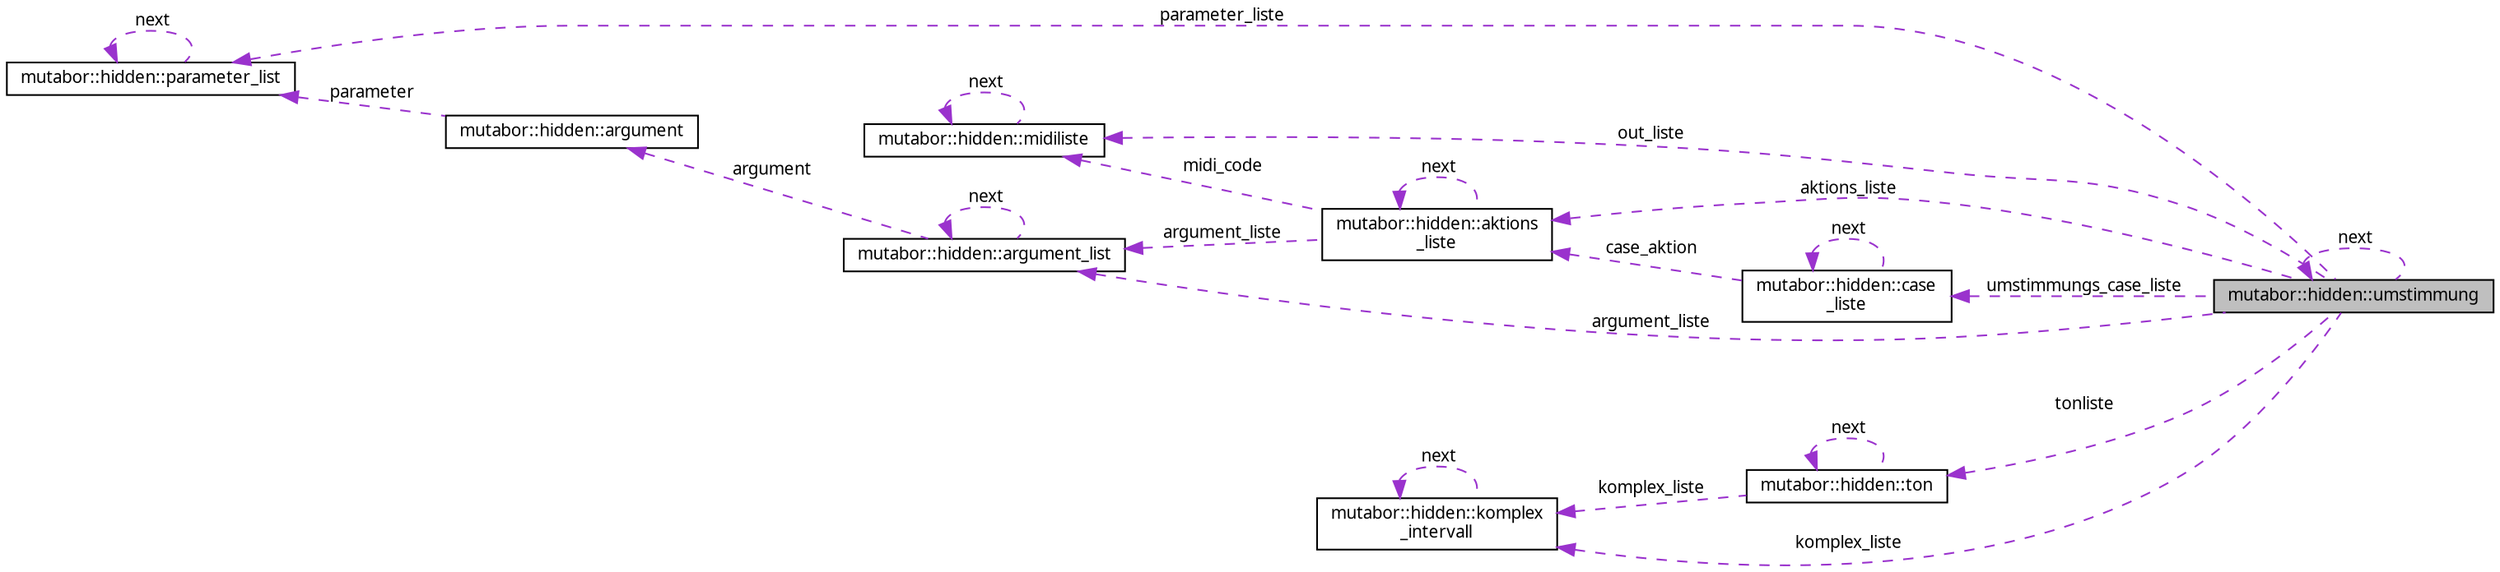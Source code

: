 digraph "mutabor::hidden::umstimmung"
{
  edge [fontname="Sans",fontsize="10",labelfontname="Sans",labelfontsize="10"];
  node [fontname="Sans",fontsize="10",shape=record];
  rankdir="LR";
  Node1 [label="mutabor::hidden::umstimmung",height=0.2,width=0.4,color="black", fillcolor="grey75", style="filled", fontcolor="black"];
  Node2 -> Node1 [dir="back",color="darkorchid3",fontsize="10",style="dashed",label=" out_liste" ,fontname="Sans"];
  Node2 [label="mutabor::hidden::midiliste",height=0.2,width=0.4,color="black", fillcolor="white", style="filled",URL="$d5/d35/structmutabor_1_1hidden_1_1midiliste.html"];
  Node2 -> Node2 [dir="back",color="darkorchid3",fontsize="10",style="dashed",label=" next" ,fontname="Sans"];
  Node3 -> Node1 [dir="back",color="darkorchid3",fontsize="10",style="dashed",label=" komplex_liste" ,fontname="Sans"];
  Node3 [label="mutabor::hidden::komplex\l_intervall",height=0.2,width=0.4,color="black", fillcolor="white", style="filled",URL="$da/dd2/structmutabor_1_1hidden_1_1komplex__intervall.html"];
  Node3 -> Node3 [dir="back",color="darkorchid3",fontsize="10",style="dashed",label=" next" ,fontname="Sans"];
  Node4 -> Node1 [dir="back",color="darkorchid3",fontsize="10",style="dashed",label=" umstimmungs_case_liste" ,fontname="Sans"];
  Node4 [label="mutabor::hidden::case\l_liste",height=0.2,width=0.4,color="black", fillcolor="white", style="filled",URL="$d0/d0b/structmutabor_1_1hidden_1_1case__liste.html"];
  Node4 -> Node4 [dir="back",color="darkorchid3",fontsize="10",style="dashed",label=" next" ,fontname="Sans"];
  Node5 -> Node4 [dir="back",color="darkorchid3",fontsize="10",style="dashed",label=" case_aktion" ,fontname="Sans"];
  Node5 [label="mutabor::hidden::aktions\l_liste",height=0.2,width=0.4,color="black", fillcolor="white", style="filled",URL="$d0/d96/structmutabor_1_1hidden_1_1aktions__liste.html"];
  Node2 -> Node5 [dir="back",color="darkorchid3",fontsize="10",style="dashed",label=" midi_code" ,fontname="Sans"];
  Node5 -> Node5 [dir="back",color="darkorchid3",fontsize="10",style="dashed",label=" next" ,fontname="Sans"];
  Node6 -> Node5 [dir="back",color="darkorchid3",fontsize="10",style="dashed",label=" argument_liste" ,fontname="Sans"];
  Node6 [label="mutabor::hidden::argument_list",height=0.2,width=0.4,color="black", fillcolor="white", style="filled",URL="$d7/ddb/structmutabor_1_1hidden_1_1argument__list.html"];
  Node7 -> Node6 [dir="back",color="darkorchid3",fontsize="10",style="dashed",label=" argument" ,fontname="Sans"];
  Node7 [label="mutabor::hidden::argument",height=0.2,width=0.4,color="black", fillcolor="white", style="filled",URL="$d8/d96/structmutabor_1_1hidden_1_1argument.html"];
  Node8 -> Node7 [dir="back",color="darkorchid3",fontsize="10",style="dashed",label=" parameter" ,fontname="Sans"];
  Node8 [label="mutabor::hidden::parameter_list",height=0.2,width=0.4,color="black", fillcolor="white", style="filled",URL="$d4/d9f/structmutabor_1_1hidden_1_1parameter__list.html"];
  Node8 -> Node8 [dir="back",color="darkorchid3",fontsize="10",style="dashed",label=" next" ,fontname="Sans"];
  Node6 -> Node6 [dir="back",color="darkorchid3",fontsize="10",style="dashed",label=" next" ,fontname="Sans"];
  Node1 -> Node1 [dir="back",color="darkorchid3",fontsize="10",style="dashed",label=" next" ,fontname="Sans"];
  Node5 -> Node1 [dir="back",color="darkorchid3",fontsize="10",style="dashed",label=" aktions_liste" ,fontname="Sans"];
  Node8 -> Node1 [dir="back",color="darkorchid3",fontsize="10",style="dashed",label=" parameter_liste" ,fontname="Sans"];
  Node9 -> Node1 [dir="back",color="darkorchid3",fontsize="10",style="dashed",label=" tonliste" ,fontname="Sans"];
  Node9 [label="mutabor::hidden::ton",height=0.2,width=0.4,color="black", fillcolor="white", style="filled",URL="$d6/dea/structmutabor_1_1hidden_1_1ton.html"];
  Node3 -> Node9 [dir="back",color="darkorchid3",fontsize="10",style="dashed",label=" komplex_liste" ,fontname="Sans"];
  Node9 -> Node9 [dir="back",color="darkorchid3",fontsize="10",style="dashed",label=" next" ,fontname="Sans"];
  Node6 -> Node1 [dir="back",color="darkorchid3",fontsize="10",style="dashed",label=" argument_liste" ,fontname="Sans"];
}
